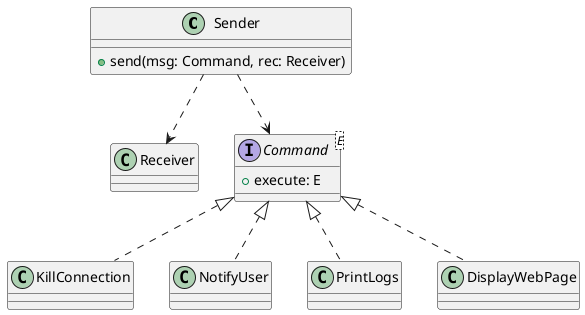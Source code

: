 @startuml

class Sender {
  + send(msg: Command, rec: Receiver)
}

class Receiver

interface Command<E> {
  + execute: E
}

class KillConnection implements Command
class NotifyUser implements Command
class PrintLogs implements Command
class DisplayWebPage implements Command

Sender ..> Receiver
Sender ..> Command

@enduml
